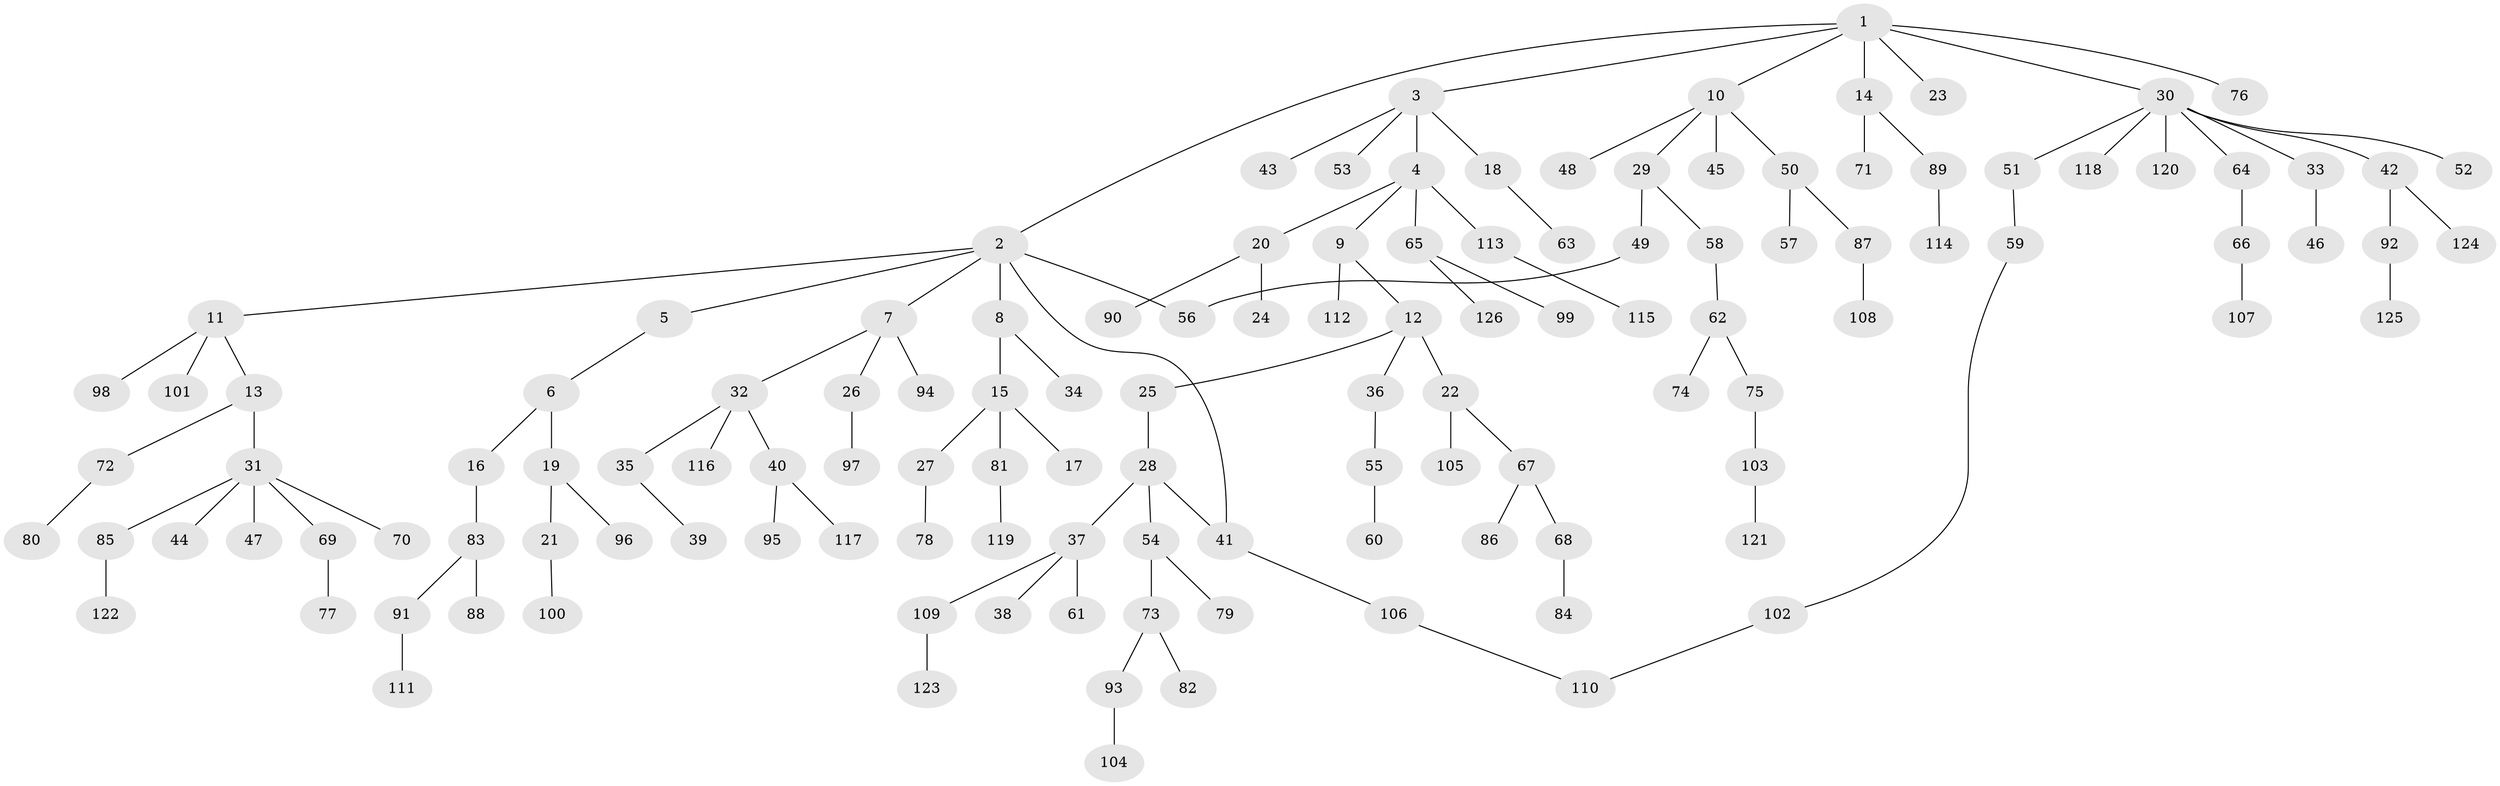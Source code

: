 // coarse degree distribution, {2: 0.25333333333333335, 1: 0.6266666666666667, 4: 0.02666666666666667, 5: 0.04, 9: 0.013333333333333334, 21: 0.013333333333333334, 8: 0.013333333333333334, 6: 0.013333333333333334}
// Generated by graph-tools (version 1.1) at 2025/44/03/04/25 21:44:49]
// undirected, 126 vertices, 128 edges
graph export_dot {
graph [start="1"]
  node [color=gray90,style=filled];
  1;
  2;
  3;
  4;
  5;
  6;
  7;
  8;
  9;
  10;
  11;
  12;
  13;
  14;
  15;
  16;
  17;
  18;
  19;
  20;
  21;
  22;
  23;
  24;
  25;
  26;
  27;
  28;
  29;
  30;
  31;
  32;
  33;
  34;
  35;
  36;
  37;
  38;
  39;
  40;
  41;
  42;
  43;
  44;
  45;
  46;
  47;
  48;
  49;
  50;
  51;
  52;
  53;
  54;
  55;
  56;
  57;
  58;
  59;
  60;
  61;
  62;
  63;
  64;
  65;
  66;
  67;
  68;
  69;
  70;
  71;
  72;
  73;
  74;
  75;
  76;
  77;
  78;
  79;
  80;
  81;
  82;
  83;
  84;
  85;
  86;
  87;
  88;
  89;
  90;
  91;
  92;
  93;
  94;
  95;
  96;
  97;
  98;
  99;
  100;
  101;
  102;
  103;
  104;
  105;
  106;
  107;
  108;
  109;
  110;
  111;
  112;
  113;
  114;
  115;
  116;
  117;
  118;
  119;
  120;
  121;
  122;
  123;
  124;
  125;
  126;
  1 -- 2;
  1 -- 3;
  1 -- 10;
  1 -- 14;
  1 -- 23;
  1 -- 30;
  1 -- 76;
  2 -- 5;
  2 -- 7;
  2 -- 8;
  2 -- 11;
  2 -- 56;
  2 -- 41;
  3 -- 4;
  3 -- 18;
  3 -- 43;
  3 -- 53;
  4 -- 9;
  4 -- 20;
  4 -- 65;
  4 -- 113;
  5 -- 6;
  6 -- 16;
  6 -- 19;
  7 -- 26;
  7 -- 32;
  7 -- 94;
  8 -- 15;
  8 -- 34;
  9 -- 12;
  9 -- 112;
  10 -- 29;
  10 -- 45;
  10 -- 48;
  10 -- 50;
  11 -- 13;
  11 -- 98;
  11 -- 101;
  12 -- 22;
  12 -- 25;
  12 -- 36;
  13 -- 31;
  13 -- 72;
  14 -- 71;
  14 -- 89;
  15 -- 17;
  15 -- 27;
  15 -- 81;
  16 -- 83;
  18 -- 63;
  19 -- 21;
  19 -- 96;
  20 -- 24;
  20 -- 90;
  21 -- 100;
  22 -- 67;
  22 -- 105;
  25 -- 28;
  26 -- 97;
  27 -- 78;
  28 -- 37;
  28 -- 41;
  28 -- 54;
  29 -- 49;
  29 -- 58;
  30 -- 33;
  30 -- 42;
  30 -- 51;
  30 -- 52;
  30 -- 64;
  30 -- 118;
  30 -- 120;
  31 -- 44;
  31 -- 47;
  31 -- 69;
  31 -- 70;
  31 -- 85;
  32 -- 35;
  32 -- 40;
  32 -- 116;
  33 -- 46;
  35 -- 39;
  36 -- 55;
  37 -- 38;
  37 -- 61;
  37 -- 109;
  40 -- 95;
  40 -- 117;
  41 -- 106;
  42 -- 92;
  42 -- 124;
  49 -- 56;
  50 -- 57;
  50 -- 87;
  51 -- 59;
  54 -- 73;
  54 -- 79;
  55 -- 60;
  58 -- 62;
  59 -- 102;
  62 -- 74;
  62 -- 75;
  64 -- 66;
  65 -- 99;
  65 -- 126;
  66 -- 107;
  67 -- 68;
  67 -- 86;
  68 -- 84;
  69 -- 77;
  72 -- 80;
  73 -- 82;
  73 -- 93;
  75 -- 103;
  81 -- 119;
  83 -- 88;
  83 -- 91;
  85 -- 122;
  87 -- 108;
  89 -- 114;
  91 -- 111;
  92 -- 125;
  93 -- 104;
  102 -- 110;
  103 -- 121;
  106 -- 110;
  109 -- 123;
  113 -- 115;
}
